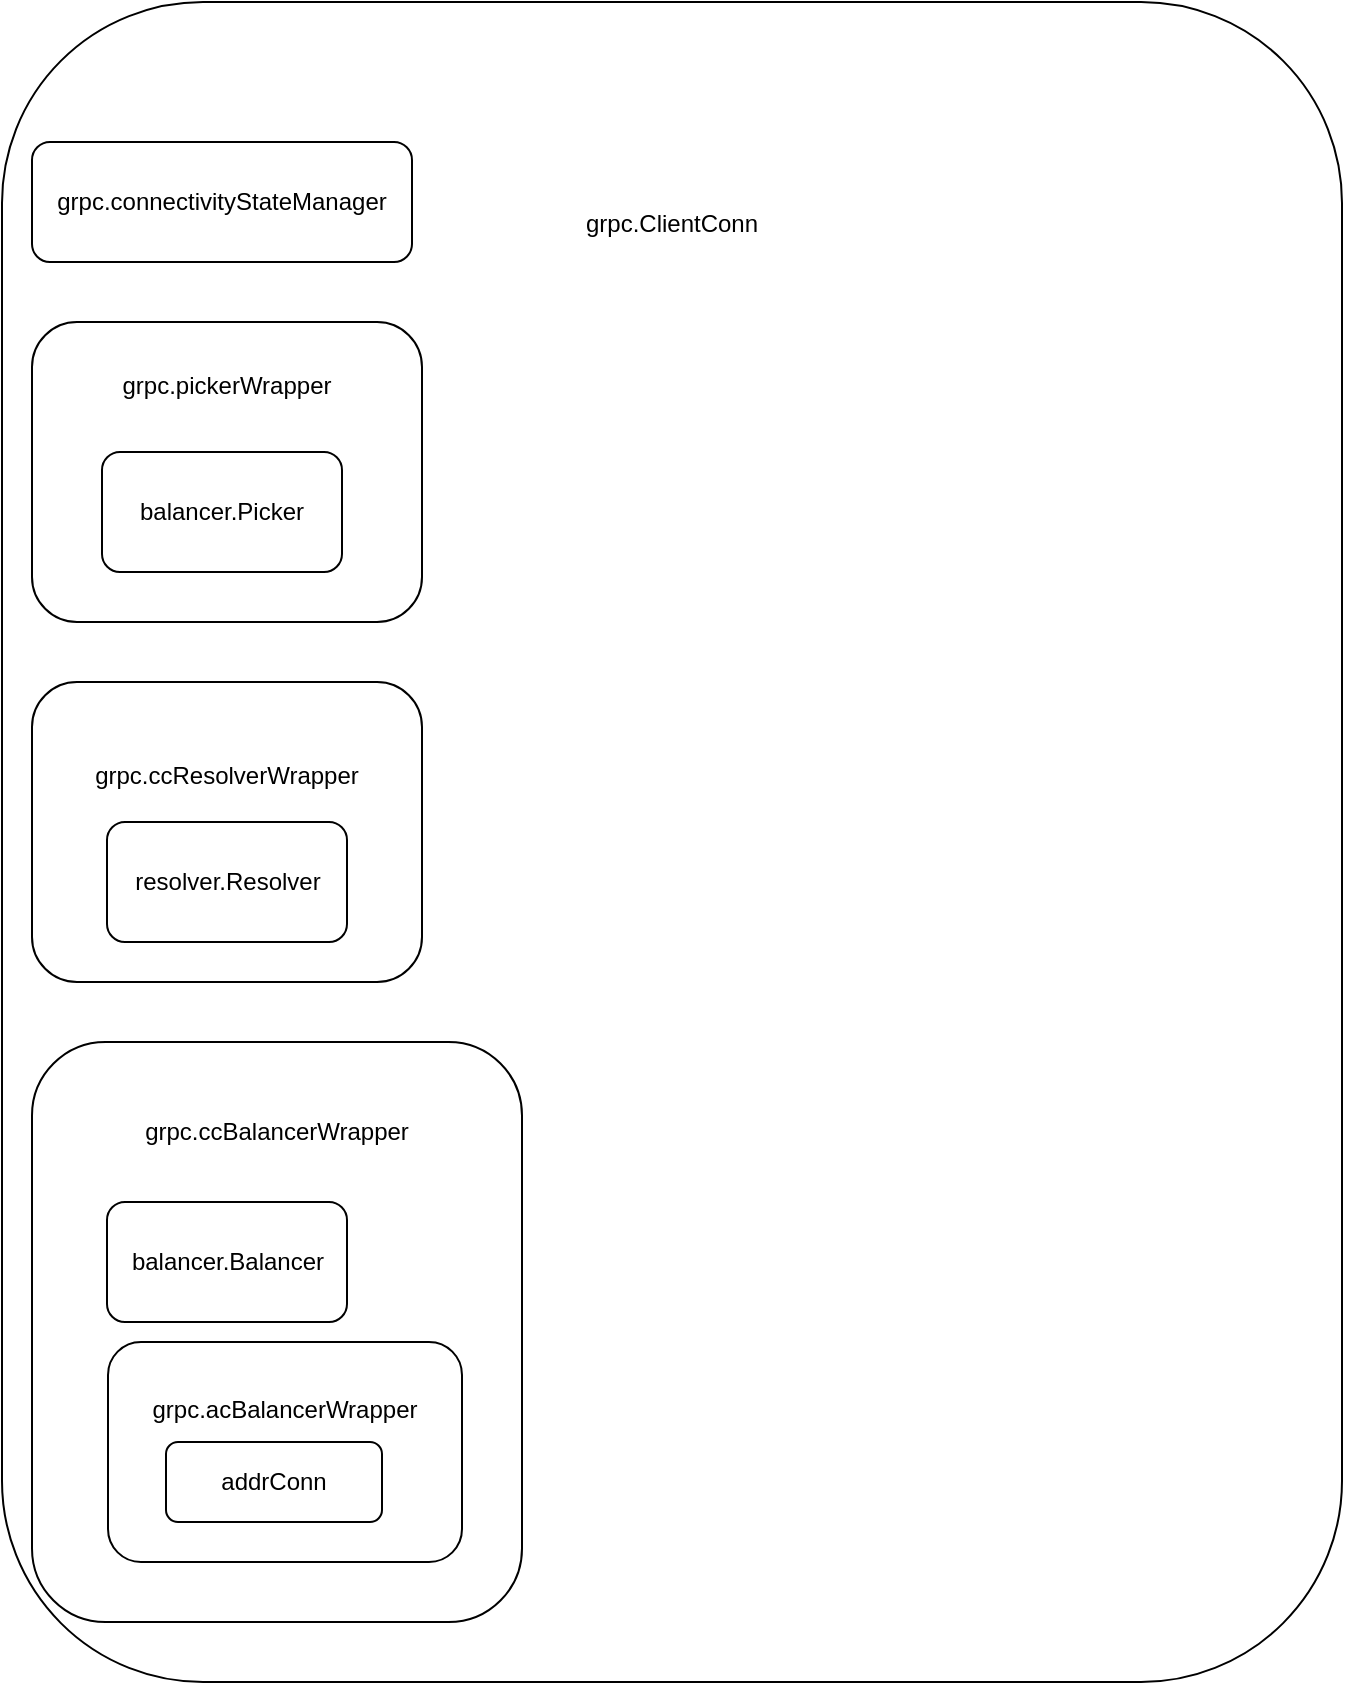 <mxfile version="12.1.3" type="device" pages="1"><diagram id="Jv5vYc14OfDoLw69vK6b" name="第 1 页"><mxGraphModel dx="1426" dy="860" grid="1" gridSize="10" guides="1" tooltips="1" connect="1" arrows="1" fold="1" page="1" pageScale="1" pageWidth="827" pageHeight="1169" math="0" shadow="0"><root><mxCell id="0"/><mxCell id="1" parent="0"/><mxCell id="ECT4CYXEpmVj1MGUbSmJ-1" value="&lt;div&gt;&lt;span&gt;grpc.ClientConn&lt;/span&gt;&lt;/div&gt;&lt;div&gt;&lt;span&gt;&lt;br&gt;&lt;/span&gt;&lt;/div&gt;&lt;div&gt;&lt;span&gt;&lt;br&gt;&lt;/span&gt;&lt;/div&gt;&lt;div&gt;&lt;span&gt;&lt;br&gt;&lt;/span&gt;&lt;/div&gt;&lt;div&gt;&lt;span&gt;&lt;br&gt;&lt;/span&gt;&lt;/div&gt;&lt;div&gt;&lt;span&gt;&lt;br&gt;&lt;/span&gt;&lt;/div&gt;&lt;div&gt;&lt;span&gt;&lt;br&gt;&lt;/span&gt;&lt;/div&gt;&lt;div&gt;&lt;span&gt;&lt;br&gt;&lt;/span&gt;&lt;/div&gt;&lt;div&gt;&lt;span&gt;&lt;br&gt;&lt;/span&gt;&lt;/div&gt;&lt;div&gt;&lt;span&gt;&lt;br&gt;&lt;/span&gt;&lt;/div&gt;&lt;div&gt;&lt;span&gt;&lt;br&gt;&lt;/span&gt;&lt;/div&gt;&lt;div&gt;&lt;span&gt;&lt;br&gt;&lt;/span&gt;&lt;/div&gt;&lt;div&gt;&lt;span&gt;&lt;br&gt;&lt;/span&gt;&lt;/div&gt;&lt;div&gt;&lt;span&gt;&lt;br&gt;&lt;/span&gt;&lt;/div&gt;&lt;div&gt;&lt;span&gt;&lt;br&gt;&lt;/span&gt;&lt;/div&gt;&lt;div&gt;&lt;span&gt;&lt;br&gt;&lt;/span&gt;&lt;/div&gt;&lt;div&gt;&lt;span&gt;&lt;br&gt;&lt;/span&gt;&lt;/div&gt;&lt;div&gt;&lt;span&gt;&lt;br&gt;&lt;/span&gt;&lt;/div&gt;&lt;div&gt;&lt;span&gt;&lt;br&gt;&lt;/span&gt;&lt;/div&gt;&lt;div&gt;&lt;span&gt;&lt;br&gt;&lt;/span&gt;&lt;/div&gt;&lt;div&gt;&lt;span&gt;&lt;br&gt;&lt;/span&gt;&lt;/div&gt;&lt;div&gt;&lt;span&gt;&lt;br&gt;&lt;/span&gt;&lt;/div&gt;&lt;div&gt;&lt;span&gt;&lt;br&gt;&lt;/span&gt;&lt;/div&gt;&lt;div&gt;&lt;span&gt;&lt;br&gt;&lt;/span&gt;&lt;/div&gt;&lt;div&gt;&lt;span&gt;&lt;br&gt;&lt;/span&gt;&lt;/div&gt;&lt;div&gt;&lt;span&gt;&lt;br&gt;&lt;/span&gt;&lt;/div&gt;&lt;div&gt;&lt;span&gt;&lt;br&gt;&lt;/span&gt;&lt;/div&gt;&lt;div&gt;&lt;span&gt;&lt;br&gt;&lt;/span&gt;&lt;/div&gt;&lt;div&gt;&lt;span&gt;&lt;br&gt;&lt;/span&gt;&lt;/div&gt;&lt;div&gt;&lt;span&gt;&lt;br&gt;&lt;/span&gt;&lt;/div&gt;&lt;div&gt;&lt;span&gt;&lt;br&gt;&lt;/span&gt;&lt;/div&gt;&lt;div&gt;&lt;span&gt;&lt;br&gt;&lt;/span&gt;&lt;/div&gt;&lt;div&gt;&lt;span&gt;&lt;br&gt;&lt;/span&gt;&lt;/div&gt;&lt;div&gt;&lt;span&gt;&lt;br&gt;&lt;/span&gt;&lt;/div&gt;&lt;div&gt;&lt;span&gt;&lt;br&gt;&lt;/span&gt;&lt;/div&gt;&lt;div&gt;&lt;span&gt;&lt;br&gt;&lt;/span&gt;&lt;/div&gt;&lt;div&gt;&lt;span&gt;&lt;br&gt;&lt;/span&gt;&lt;/div&gt;&lt;div&gt;&lt;span&gt;&lt;br&gt;&lt;/span&gt;&lt;/div&gt;&lt;div&gt;&lt;span&gt;&lt;br&gt;&lt;/span&gt;&lt;/div&gt;&lt;div&gt;&lt;span&gt;&lt;br&gt;&lt;/span&gt;&lt;/div&gt;&lt;div&gt;&lt;span&gt;&lt;br&gt;&lt;/span&gt;&lt;/div&gt;&lt;div&gt;&lt;span&gt;&lt;br&gt;&lt;/span&gt;&lt;/div&gt;&lt;div&gt;&lt;span&gt;&lt;br&gt;&lt;/span&gt;&lt;/div&gt;&lt;div&gt;&lt;span&gt;&lt;br&gt;&lt;/span&gt;&lt;/div&gt;" style="rounded=1;whiteSpace=wrap;html=1;align=center;" vertex="1" parent="1"><mxGeometry x="170" y="130" width="670" height="840" as="geometry"/></mxCell><mxCell id="ECT4CYXEpmVj1MGUbSmJ-3" value="grpc.connectivityStateManager" style="rounded=1;whiteSpace=wrap;html=1;" vertex="1" parent="1"><mxGeometry x="185" y="200" width="190" height="60" as="geometry"/></mxCell><mxCell id="ECT4CYXEpmVj1MGUbSmJ-4" value="grpc.pickerWrapper&lt;br&gt;&lt;br&gt;&lt;br&gt;&lt;br&gt;&lt;br&gt;&lt;br&gt;&lt;br&gt;" style="rounded=1;whiteSpace=wrap;html=1;" vertex="1" parent="1"><mxGeometry x="185" y="290" width="195" height="150" as="geometry"/></mxCell><mxCell id="ECT4CYXEpmVj1MGUbSmJ-6" value="balancer.Picker" style="rounded=1;whiteSpace=wrap;html=1;" vertex="1" parent="1"><mxGeometry x="220" y="355" width="120" height="60" as="geometry"/></mxCell><mxCell id="ECT4CYXEpmVj1MGUbSmJ-7" value="grpc.ccResolverWrapper&lt;br&gt;&lt;br&gt;&lt;br&gt;&lt;br&gt;&lt;br&gt;" style="rounded=1;whiteSpace=wrap;html=1;" vertex="1" parent="1"><mxGeometry x="185" y="470" width="195" height="150" as="geometry"/></mxCell><mxCell id="ECT4CYXEpmVj1MGUbSmJ-8" value="resolver.Resolver" style="rounded=1;whiteSpace=wrap;html=1;" vertex="1" parent="1"><mxGeometry x="222.5" y="540" width="120" height="60" as="geometry"/></mxCell><mxCell id="ECT4CYXEpmVj1MGUbSmJ-9" value="grpc.ccBalancerWrapper&lt;br&gt;&lt;br&gt;&lt;br&gt;&lt;br&gt;&lt;br&gt;&lt;br&gt;&lt;br&gt;&lt;br&gt;&lt;br&gt;&lt;br&gt;&lt;br&gt;&lt;br&gt;&lt;br&gt;&lt;br&gt;&lt;br&gt;" style="rounded=1;whiteSpace=wrap;html=1;" vertex="1" parent="1"><mxGeometry x="185" y="650" width="245" height="290" as="geometry"/></mxCell><mxCell id="ECT4CYXEpmVj1MGUbSmJ-10" value="balancer.Balancer" style="rounded=1;whiteSpace=wrap;html=1;" vertex="1" parent="1"><mxGeometry x="222.5" y="730" width="120" height="60" as="geometry"/></mxCell><mxCell id="ECT4CYXEpmVj1MGUbSmJ-11" value="grpc.acBalancerWrapper&lt;br&gt;&lt;br&gt;&lt;br&gt;&lt;br&gt;" style="rounded=1;whiteSpace=wrap;html=1;" vertex="1" parent="1"><mxGeometry x="223" y="800" width="177" height="110" as="geometry"/></mxCell><mxCell id="ECT4CYXEpmVj1MGUbSmJ-12" value="addrConn" style="rounded=1;whiteSpace=wrap;html=1;" vertex="1" parent="1"><mxGeometry x="252" y="850" width="108" height="40" as="geometry"/></mxCell></root></mxGraphModel></diagram></mxfile>